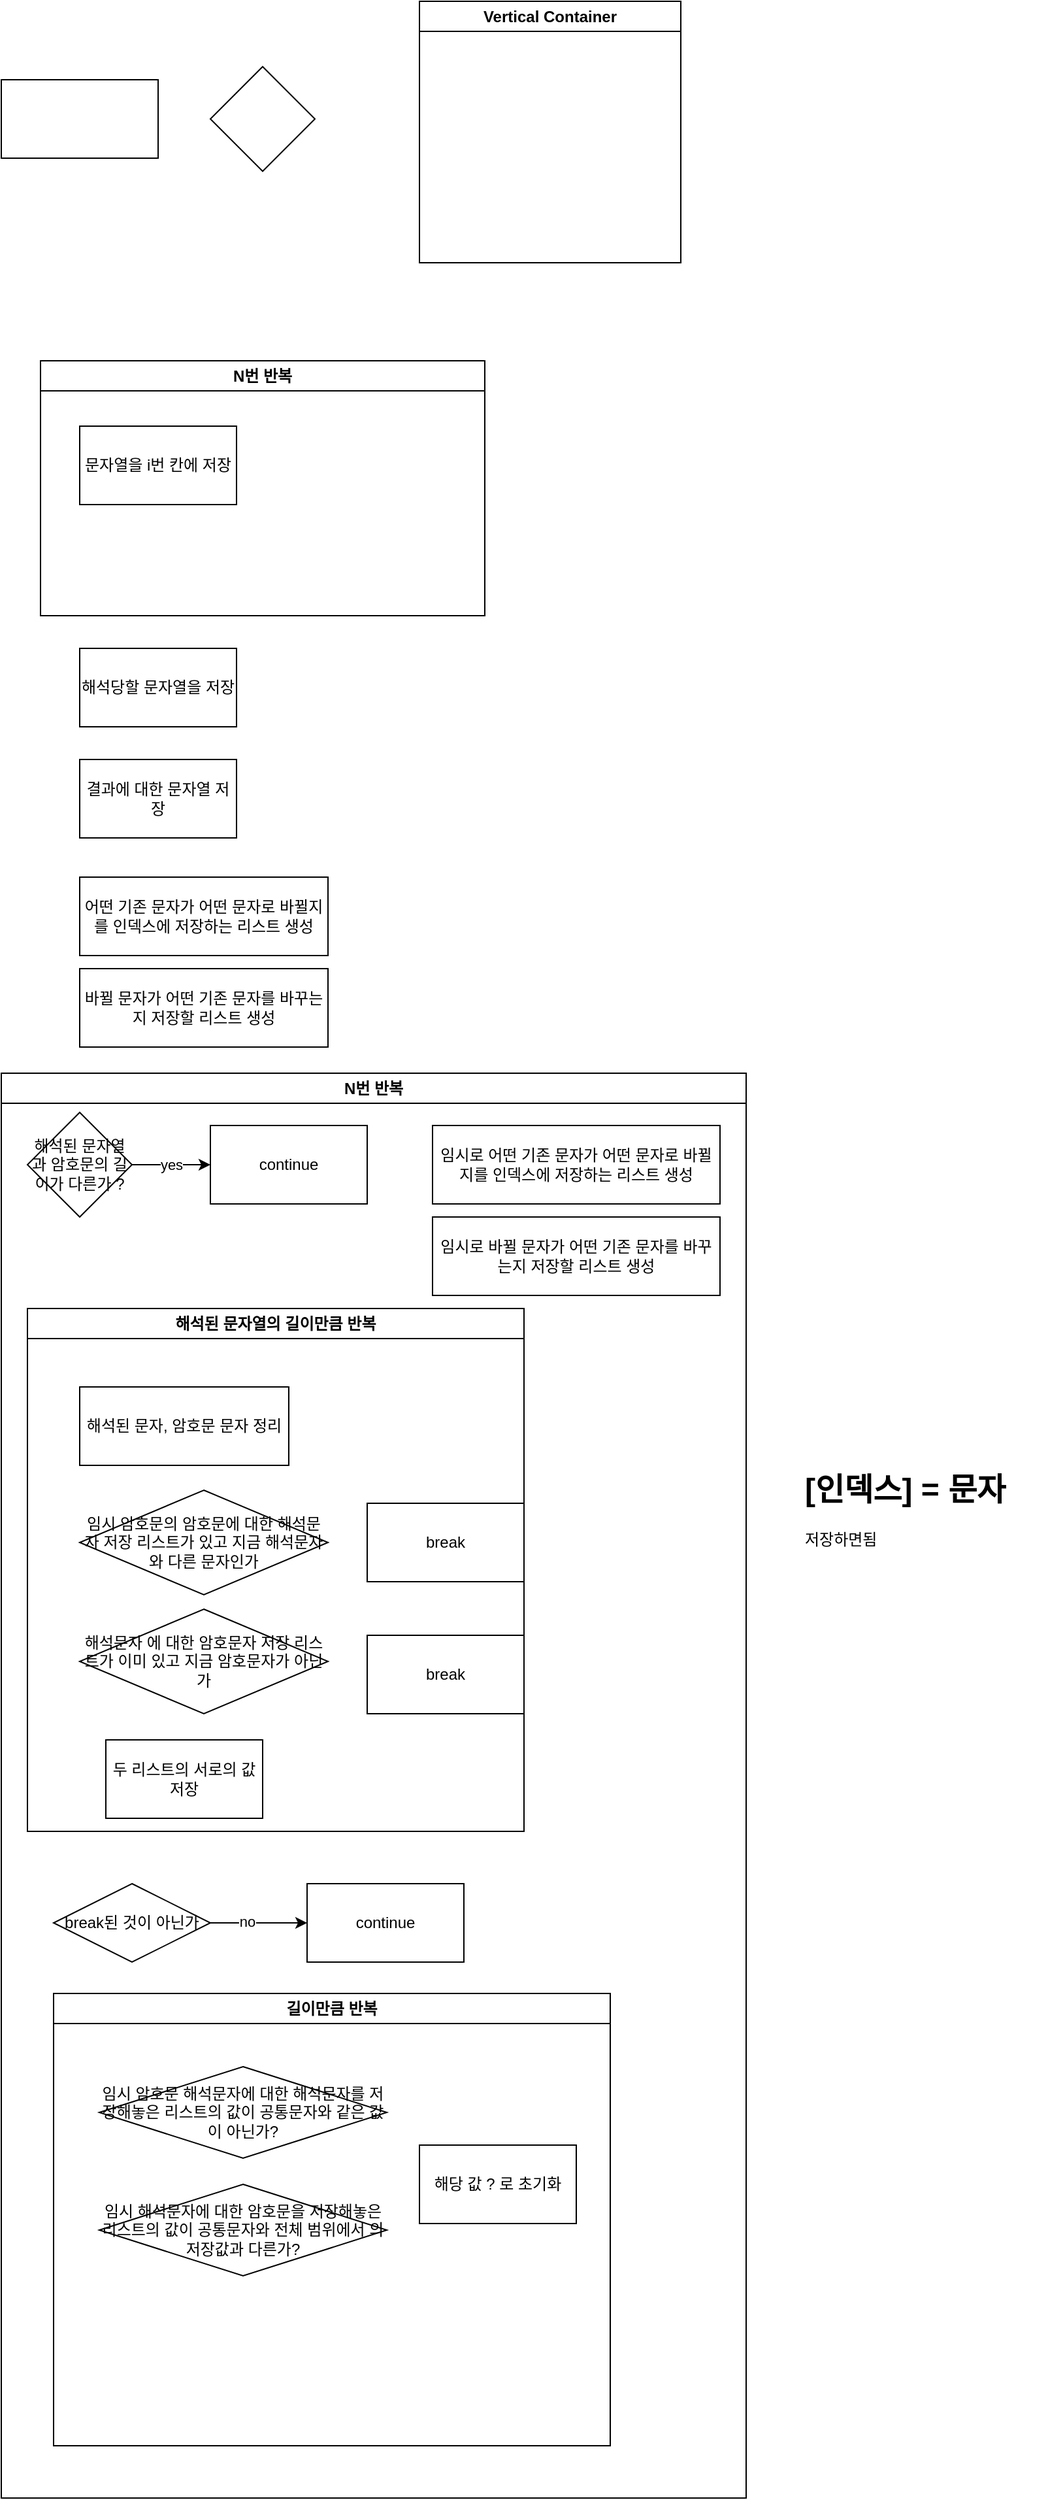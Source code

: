 <mxfile version="22.1.16" type="device">
  <diagram name="페이지-1" id="5VbwhguqlYxLoXo--oqA">
    <mxGraphModel dx="2613" dy="1522" grid="1" gridSize="10" guides="1" tooltips="1" connect="1" arrows="1" fold="1" page="1" pageScale="1" pageWidth="827" pageHeight="1169" math="0" shadow="0">
      <root>
        <mxCell id="0" />
        <mxCell id="1" parent="0" />
        <mxCell id="tBsH2bREpPu-yHkYEaON-2" value="" style="rounded=0;whiteSpace=wrap;html=1;" vertex="1" parent="1">
          <mxGeometry x="60" y="90" width="120" height="60" as="geometry" />
        </mxCell>
        <mxCell id="tBsH2bREpPu-yHkYEaON-3" value="해석당할 문자열을 저장" style="rounded=0;whiteSpace=wrap;html=1;" vertex="1" parent="1">
          <mxGeometry x="120" y="525" width="120" height="60" as="geometry" />
        </mxCell>
        <mxCell id="tBsH2bREpPu-yHkYEaON-4" value="" style="rhombus;whiteSpace=wrap;html=1;" vertex="1" parent="1">
          <mxGeometry x="220" y="80" width="80" height="80" as="geometry" />
        </mxCell>
        <mxCell id="tBsH2bREpPu-yHkYEaON-5" value="Vertical Container" style="swimlane;whiteSpace=wrap;html=1;" vertex="1" parent="1">
          <mxGeometry x="380" y="30" width="200" height="200" as="geometry" />
        </mxCell>
        <mxCell id="tBsH2bREpPu-yHkYEaON-6" value="N번 반복" style="swimlane;whiteSpace=wrap;html=1;" vertex="1" parent="1">
          <mxGeometry x="90" y="305" width="340" height="195" as="geometry" />
        </mxCell>
        <mxCell id="tBsH2bREpPu-yHkYEaON-1" value="문자열을 i번 칸에 저장" style="rounded=0;whiteSpace=wrap;html=1;" vertex="1" parent="tBsH2bREpPu-yHkYEaON-6">
          <mxGeometry x="30" y="50" width="120" height="60" as="geometry" />
        </mxCell>
        <mxCell id="tBsH2bREpPu-yHkYEaON-9" value="결과에 대한 문자열 저장" style="rounded=0;whiteSpace=wrap;html=1;" vertex="1" parent="1">
          <mxGeometry x="120" y="610" width="120" height="60" as="geometry" />
        </mxCell>
        <mxCell id="tBsH2bREpPu-yHkYEaON-10" value="N번 반복" style="swimlane;whiteSpace=wrap;html=1;" vertex="1" parent="1">
          <mxGeometry x="60" y="850" width="570" height="1090" as="geometry" />
        </mxCell>
        <mxCell id="tBsH2bREpPu-yHkYEaON-17" value="해석된 문자열의 길이만큼 반복" style="rounded=0;whiteSpace=wrap;html=1;shape=swimlane;fontStyle=1;startSize=23;" vertex="1" parent="tBsH2bREpPu-yHkYEaON-10">
          <mxGeometry x="20" y="180" width="380" height="400" as="geometry" />
        </mxCell>
        <mxCell id="tBsH2bREpPu-yHkYEaON-24" value="해석된 문자, 암호문 문자 정리" style="whiteSpace=wrap;html=1;" vertex="1" parent="tBsH2bREpPu-yHkYEaON-17">
          <mxGeometry x="40" y="60" width="160" height="60" as="geometry" />
        </mxCell>
        <mxCell id="tBsH2bREpPu-yHkYEaON-25" value="임시 암호문의 암호문에 대한 해석문자 저장 리스트가 있고 지금 해석문자와 다른 문자인가" style="rhombus;whiteSpace=wrap;html=1;" vertex="1" parent="tBsH2bREpPu-yHkYEaON-17">
          <mxGeometry x="40" y="139" width="190" height="80" as="geometry" />
        </mxCell>
        <mxCell id="tBsH2bREpPu-yHkYEaON-27" value="해석문자 에 대한 암호문자 저장 리스트가 이미 있고 지금 암호문자가 아닌가" style="rhombus;whiteSpace=wrap;html=1;" vertex="1" parent="tBsH2bREpPu-yHkYEaON-17">
          <mxGeometry x="40" y="230" width="190" height="80" as="geometry" />
        </mxCell>
        <mxCell id="tBsH2bREpPu-yHkYEaON-28" value="break" style="rounded=0;whiteSpace=wrap;html=1;" vertex="1" parent="tBsH2bREpPu-yHkYEaON-17">
          <mxGeometry x="260" y="250" width="120" height="60" as="geometry" />
        </mxCell>
        <mxCell id="tBsH2bREpPu-yHkYEaON-29" value="break" style="rounded=0;whiteSpace=wrap;html=1;" vertex="1" parent="tBsH2bREpPu-yHkYEaON-17">
          <mxGeometry x="260" y="149" width="120" height="60" as="geometry" />
        </mxCell>
        <mxCell id="tBsH2bREpPu-yHkYEaON-21" value="yes" style="edgeStyle=orthogonalEdgeStyle;rounded=0;orthogonalLoop=1;jettySize=auto;html=1;" edge="1" parent="tBsH2bREpPu-yHkYEaON-10" source="tBsH2bREpPu-yHkYEaON-19" target="tBsH2bREpPu-yHkYEaON-20">
          <mxGeometry relative="1" as="geometry" />
        </mxCell>
        <mxCell id="tBsH2bREpPu-yHkYEaON-19" value="해석된 문자열과 암호문의 길이가 다른가 ?" style="rhombus;whiteSpace=wrap;html=1;" vertex="1" parent="tBsH2bREpPu-yHkYEaON-10">
          <mxGeometry x="20" y="30" width="80" height="80" as="geometry" />
        </mxCell>
        <mxCell id="tBsH2bREpPu-yHkYEaON-20" value="continue" style="whiteSpace=wrap;html=1;" vertex="1" parent="tBsH2bREpPu-yHkYEaON-10">
          <mxGeometry x="160" y="40" width="120" height="60" as="geometry" />
        </mxCell>
        <mxCell id="tBsH2bREpPu-yHkYEaON-22" value="임시로 바뀔 문자가 어떤 기존 문자를 바꾸는지 저장할 리스트 생성" style="rounded=0;whiteSpace=wrap;html=1;" vertex="1" parent="tBsH2bREpPu-yHkYEaON-10">
          <mxGeometry x="330" y="110" width="220" height="60" as="geometry" />
        </mxCell>
        <mxCell id="tBsH2bREpPu-yHkYEaON-23" value="임시로 어떤 기존 문자가 어떤 문자로 바뀔지를 인덱스에 저장하는 리스트 생성" style="rounded=0;whiteSpace=wrap;html=1;" vertex="1" parent="tBsH2bREpPu-yHkYEaON-10">
          <mxGeometry x="330" y="40" width="220" height="60" as="geometry" />
        </mxCell>
        <mxCell id="tBsH2bREpPu-yHkYEaON-37" style="edgeStyle=orthogonalEdgeStyle;rounded=0;orthogonalLoop=1;jettySize=auto;html=1;exitX=1;exitY=0.5;exitDx=0;exitDy=0;entryX=0;entryY=0.5;entryDx=0;entryDy=0;" edge="1" parent="tBsH2bREpPu-yHkYEaON-10" source="tBsH2bREpPu-yHkYEaON-32" target="tBsH2bREpPu-yHkYEaON-36">
          <mxGeometry relative="1" as="geometry" />
        </mxCell>
        <mxCell id="tBsH2bREpPu-yHkYEaON-38" value="no" style="edgeLabel;html=1;align=center;verticalAlign=middle;resizable=0;points=[];" vertex="1" connectable="0" parent="tBsH2bREpPu-yHkYEaON-37">
          <mxGeometry x="-0.257" y="1" relative="1" as="geometry">
            <mxPoint as="offset" />
          </mxGeometry>
        </mxCell>
        <mxCell id="tBsH2bREpPu-yHkYEaON-32" value="break된 것이 아닌가" style="rounded=0;whiteSpace=wrap;html=1;shape=rhombus;perimeter=rhombusPerimeter;" vertex="1" parent="tBsH2bREpPu-yHkYEaON-10">
          <mxGeometry x="40" y="620" width="120" height="60" as="geometry" />
        </mxCell>
        <mxCell id="tBsH2bREpPu-yHkYEaON-33" value="길이만큼 반복" style="swimlane;whiteSpace=wrap;html=1;" vertex="1" parent="tBsH2bREpPu-yHkYEaON-10">
          <mxGeometry x="40" y="704" width="426" height="346" as="geometry" />
        </mxCell>
        <mxCell id="tBsH2bREpPu-yHkYEaON-34" value="임시 암호문 해석문자에 대한 해석문자를 저장해놓은 리스트의 값이 공통문자와 같은 값이 아닌가?" style="rhombus;whiteSpace=wrap;html=1;" vertex="1" parent="tBsH2bREpPu-yHkYEaON-33">
          <mxGeometry x="35" y="56" width="220" height="70" as="geometry" />
        </mxCell>
        <mxCell id="tBsH2bREpPu-yHkYEaON-35" value="임시 해석문자에 대한 암호문을 저장해놓은 리스트의 값이 공통문자와 전체 범위에서 의 저장값과 다른가?" style="rhombus;whiteSpace=wrap;html=1;" vertex="1" parent="tBsH2bREpPu-yHkYEaON-33">
          <mxGeometry x="35" y="146" width="220" height="70" as="geometry" />
        </mxCell>
        <mxCell id="tBsH2bREpPu-yHkYEaON-39" value="해당 값 ? 로 초기화" style="rounded=0;whiteSpace=wrap;html=1;" vertex="1" parent="tBsH2bREpPu-yHkYEaON-33">
          <mxGeometry x="280" y="116" width="120" height="60" as="geometry" />
        </mxCell>
        <mxCell id="tBsH2bREpPu-yHkYEaON-36" value="continue" style="rounded=0;whiteSpace=wrap;html=1;" vertex="1" parent="tBsH2bREpPu-yHkYEaON-10">
          <mxGeometry x="234" y="620" width="120" height="60" as="geometry" />
        </mxCell>
        <mxCell id="tBsH2bREpPu-yHkYEaON-12" value="어떤 기존 문자가 어떤 문자로 바뀔지를 인덱스에 저장하는 리스트 생성" style="rounded=0;whiteSpace=wrap;html=1;" vertex="1" parent="1">
          <mxGeometry x="120" y="700" width="190" height="60" as="geometry" />
        </mxCell>
        <mxCell id="tBsH2bREpPu-yHkYEaON-16" value="바뀔 문자가 어떤 기존 문자를 바꾸는지 저장할 리스트 생성" style="rounded=0;whiteSpace=wrap;html=1;" vertex="1" parent="1">
          <mxGeometry x="120" y="770" width="190" height="60" as="geometry" />
        </mxCell>
        <mxCell id="tBsH2bREpPu-yHkYEaON-30" value="두 리스트의 서로의 값 저장" style="whiteSpace=wrap;html=1;" vertex="1" parent="1">
          <mxGeometry x="140" y="1360" width="120" height="60" as="geometry" />
        </mxCell>
        <mxCell id="tBsH2bREpPu-yHkYEaON-31" value="&lt;h1&gt;[인덱스] = 문자&lt;/h1&gt;&lt;p&gt;저장하면됨&lt;/p&gt;" style="text;html=1;strokeColor=none;fillColor=none;spacing=5;spacingTop=-20;whiteSpace=wrap;overflow=hidden;rounded=0;" vertex="1" parent="1">
          <mxGeometry x="670" y="1149" width="190" height="120" as="geometry" />
        </mxCell>
      </root>
    </mxGraphModel>
  </diagram>
</mxfile>
